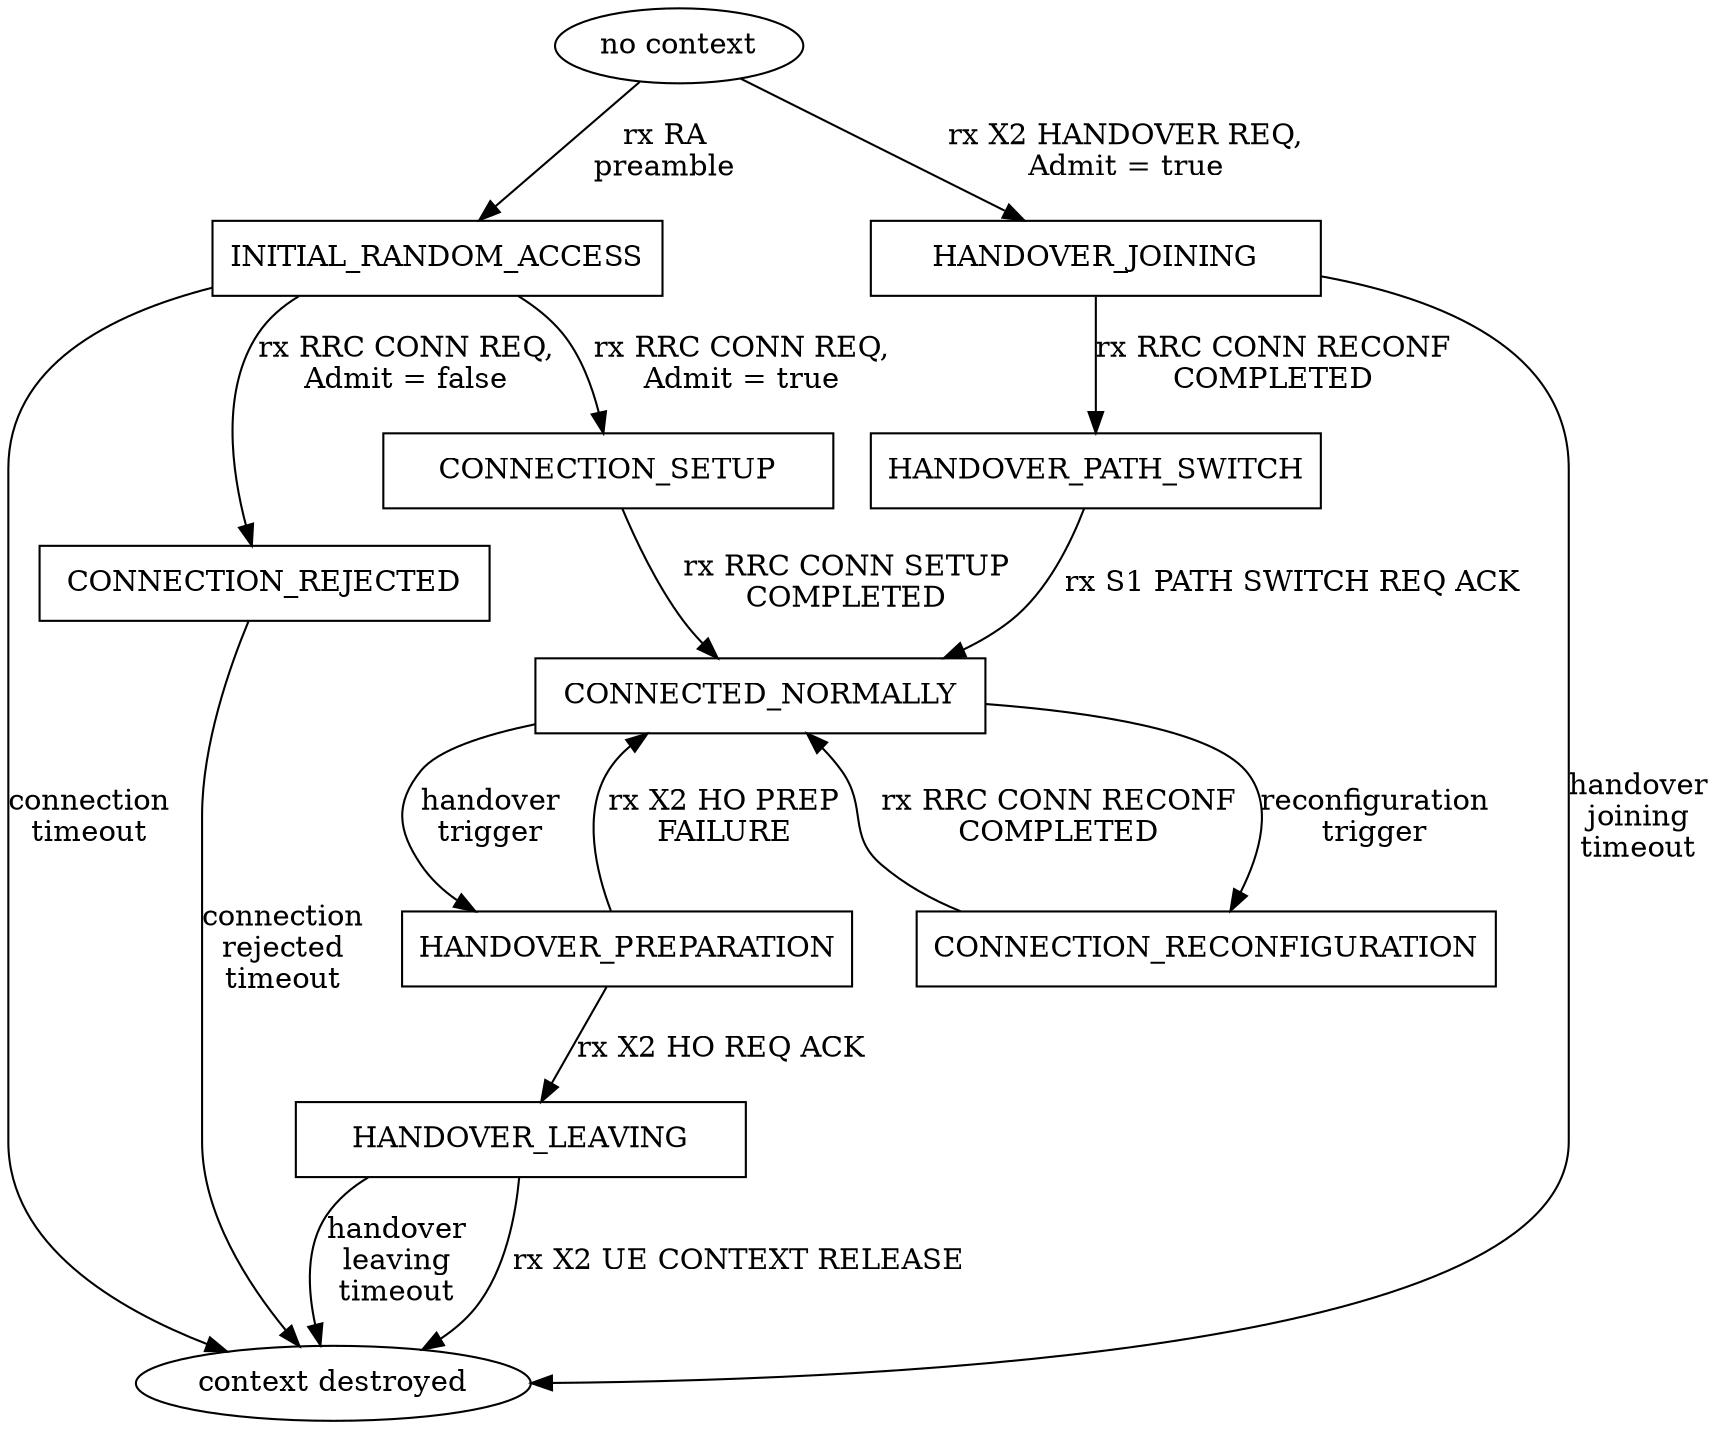 digraph LteEnbRrcStates {


NO_CONTEXT [shape="ellipse", label="no context"]
INITIAL_RANDOM_ACCESS [shape="box",width=3]
CONNECTION_SETUP [shape="box",width=3]
CONNECTION_REJECTED [shape="box",width=3] 
CONNECTED_NORMALLY [shape="box",width=3] 
CONNECTION_RECONFIGURATION [shape="box",width=3] 
HANDOVER_PREPARATION [shape="box",width=3] 
HANDOVER_JOINING [shape="box",width=3] 
HANDOVER_PATH_SWITCH [shape="box",width=3] 
HANDOVER_LEAVING [shape="box",width=3]
CONTEXT_DESTROYED [shape="ellipse", label="context destroyed"]

// connection establishment
NO_CONTEXT -> INITIAL_RANDOM_ACCESS [label="rx RA\npreamble"]
INITIAL_RANDOM_ACCESS -> CONNECTION_REJECTED [label="rx RRC CONN REQ,\nAdmit = false"]
CONNECTION_REJECTED -> CONTEXT_DESTROYED [label="connection\nrejected\ntimeout"]
INITIAL_RANDOM_ACCESS -> CONTEXT_DESTROYED [label="connection\ntimeout"]
INITIAL_RANDOM_ACCESS -> CONNECTION_SETUP [label="rx RRC CONN REQ,\nAdmit = true"]
CONNECTION_SETUP -> CONNECTED_NORMALLY [label="rx RRC CONN SETUP\nCOMPLETED"]
CONNECTED_NORMALLY -> CONNECTION_RECONFIGURATION [label="reconfiguration\ntrigger"]
CONNECTION_RECONFIGURATION -> CONNECTED_NORMALLY [label="rx RRC CONN RECONF\nCOMPLETED"]

// leaving because of handover
CONNECTED_NORMALLY -> HANDOVER_PREPARATION [label="handover\ntrigger"]
HANDOVER_PREPARATION -> CONNECTED_NORMALLY [label="rx X2 HO PREP\nFAILURE"]
HANDOVER_PREPARATION -> HANDOVER_LEAVING [label="rx X2 HO REQ ACK"]
HANDOVER_LEAVING -> CONTEXT_DESTROYED [label="rx X2 UE CONTEXT RELEASE"]
HANDOVER_LEAVING -> CONTEXT_DESTROYED [label="handover\nleaving\ntimeout"]

// joining because of handover
NO_CONTEXT -> HANDOVER_JOINING [label="rx X2 HANDOVER REQ,\nAdmit = true"]
HANDOVER_JOINING -> HANDOVER_PATH_SWITCH [label="rx RRC CONN RECONF\nCOMPLETED"]
HANDOVER_JOINING -> CONTEXT_DESTROYED [label="handover\njoining\ntimeout"]
HANDOVER_PATH_SWITCH -> CONNECTED_NORMALLY [label="rx S1 PATH SWITCH REQ ACK"]


}
